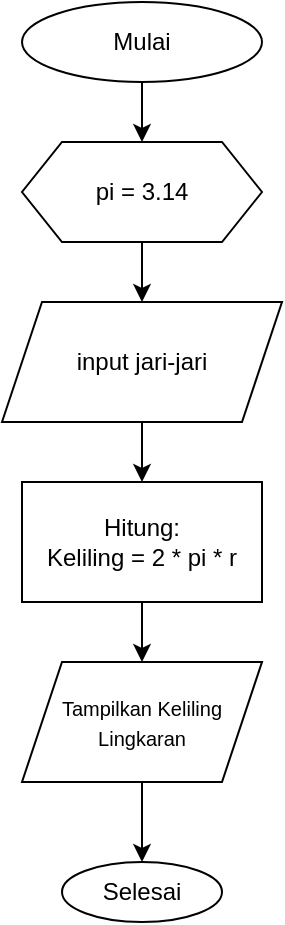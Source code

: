 <mxfile version="21.3.6" type="github">
  <diagram name="Page-1" id="J4B8P1A5KnUWizSis2lt">
    <mxGraphModel dx="1257" dy="627" grid="1" gridSize="10" guides="1" tooltips="1" connect="1" arrows="1" fold="1" page="1" pageScale="1" pageWidth="827" pageHeight="1169" math="0" shadow="0">
      <root>
        <mxCell id="0" />
        <mxCell id="1" parent="0" />
        <mxCell id="Sps9YLc_Hi31zZA8o0cC-11" style="edgeStyle=orthogonalEdgeStyle;rounded=0;orthogonalLoop=1;jettySize=auto;html=1;exitX=0.5;exitY=1;exitDx=0;exitDy=0;entryX=0.5;entryY=0;entryDx=0;entryDy=0;" edge="1" parent="1" source="Sps9YLc_Hi31zZA8o0cC-1" target="Sps9YLc_Hi31zZA8o0cC-10">
          <mxGeometry relative="1" as="geometry" />
        </mxCell>
        <mxCell id="Sps9YLc_Hi31zZA8o0cC-1" value="Mulai" style="ellipse;whiteSpace=wrap;html=1;" vertex="1" parent="1">
          <mxGeometry x="330" y="90" width="120" height="40" as="geometry" />
        </mxCell>
        <mxCell id="Sps9YLc_Hi31zZA8o0cC-16" style="edgeStyle=orthogonalEdgeStyle;rounded=0;orthogonalLoop=1;jettySize=auto;html=1;exitX=0.5;exitY=1;exitDx=0;exitDy=0;entryX=0.5;entryY=0;entryDx=0;entryDy=0;" edge="1" parent="1" source="Sps9YLc_Hi31zZA8o0cC-10" target="Sps9YLc_Hi31zZA8o0cC-13">
          <mxGeometry relative="1" as="geometry" />
        </mxCell>
        <mxCell id="Sps9YLc_Hi31zZA8o0cC-10" value="pi = 3.14" style="shape=hexagon;perimeter=hexagonPerimeter2;whiteSpace=wrap;html=1;fixedSize=1;" vertex="1" parent="1">
          <mxGeometry x="330" y="160" width="120" height="50" as="geometry" />
        </mxCell>
        <mxCell id="Sps9YLc_Hi31zZA8o0cC-12" value="" style="edgeStyle=orthogonalEdgeStyle;rounded=0;orthogonalLoop=1;jettySize=auto;html=1;" edge="1" parent="1" source="Sps9YLc_Hi31zZA8o0cC-13" target="Sps9YLc_Hi31zZA8o0cC-14">
          <mxGeometry relative="1" as="geometry" />
        </mxCell>
        <mxCell id="Sps9YLc_Hi31zZA8o0cC-13" value="input jari-jari" style="shape=parallelogram;perimeter=parallelogramPerimeter;whiteSpace=wrap;html=1;fixedSize=1;" vertex="1" parent="1">
          <mxGeometry x="320" y="240" width="140" height="60" as="geometry" />
        </mxCell>
        <mxCell id="Sps9YLc_Hi31zZA8o0cC-19" style="edgeStyle=orthogonalEdgeStyle;rounded=0;orthogonalLoop=1;jettySize=auto;html=1;entryX=0.5;entryY=0;entryDx=0;entryDy=0;" edge="1" parent="1" source="Sps9YLc_Hi31zZA8o0cC-14" target="Sps9YLc_Hi31zZA8o0cC-18">
          <mxGeometry relative="1" as="geometry" />
        </mxCell>
        <mxCell id="Sps9YLc_Hi31zZA8o0cC-14" value="&lt;div&gt;Hitung:&lt;/div&gt;&lt;div&gt;Keliling = 2 * pi * r&lt;br&gt;&lt;/div&gt;" style="whiteSpace=wrap;html=1;" vertex="1" parent="1">
          <mxGeometry x="330" y="330" width="120" height="60" as="geometry" />
        </mxCell>
        <mxCell id="Sps9YLc_Hi31zZA8o0cC-21" value="" style="edgeStyle=orthogonalEdgeStyle;rounded=0;orthogonalLoop=1;jettySize=auto;html=1;" edge="1" parent="1" source="Sps9YLc_Hi31zZA8o0cC-18" target="Sps9YLc_Hi31zZA8o0cC-20">
          <mxGeometry relative="1" as="geometry" />
        </mxCell>
        <mxCell id="Sps9YLc_Hi31zZA8o0cC-18" value="&lt;font style=&quot;font-size: 10px;&quot;&gt;Tampilkan Keliling Lingkaran&lt;br&gt;&lt;/font&gt;" style="shape=parallelogram;perimeter=parallelogramPerimeter;whiteSpace=wrap;html=1;fixedSize=1;" vertex="1" parent="1">
          <mxGeometry x="330" y="420" width="120" height="60" as="geometry" />
        </mxCell>
        <mxCell id="Sps9YLc_Hi31zZA8o0cC-20" value="Selesai" style="ellipse;whiteSpace=wrap;html=1;" vertex="1" parent="1">
          <mxGeometry x="350" y="520" width="80" height="30" as="geometry" />
        </mxCell>
      </root>
    </mxGraphModel>
  </diagram>
</mxfile>
